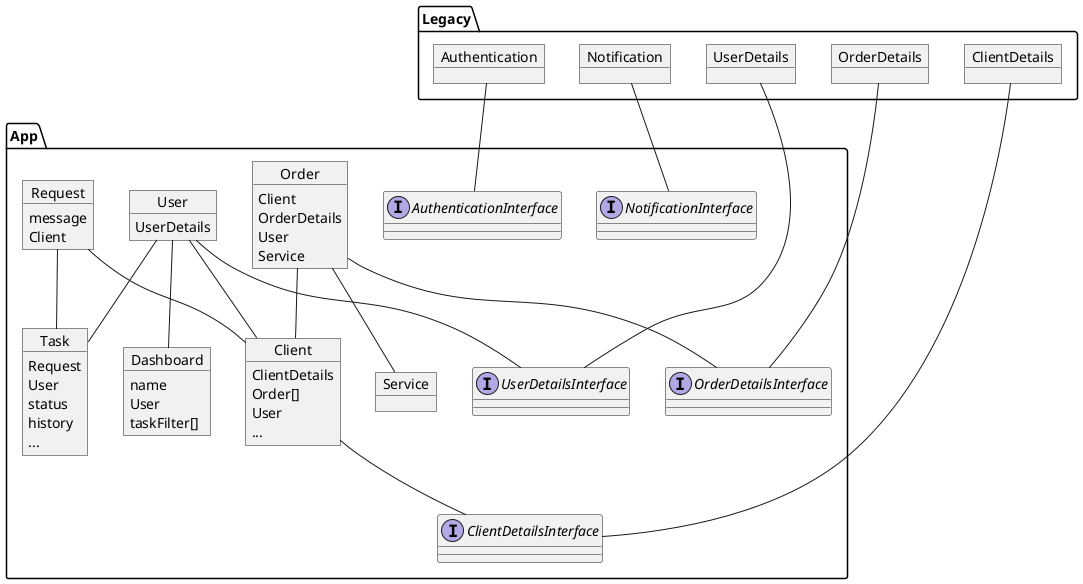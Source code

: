 @startuml Entity

package Legacy {

    object Notification
    object Authentication
    object ClientDetails
    object OrderDetails
    object UserDetails

}

package App {

    interface UserDetailsInterface
    interface NotificationInterface
    interface AuthenticationInterface
    interface ClientDetailsInterface
    interface OrderDetailsInterface

    object User {
        UserDetails
    }

    object Client {
        ClientDetails
        Order[]
        User
        ...
    }

    object Order {
        Client
        OrderDetails
        User
        Service
    }

    object Service {
    }

    object Request {
        message
        Client
    }

    object Dashboard {
        name
        User
        taskFilter[]
    }

    object Task {
        Request
        User
        status
        history
        ...
    }

}

Order -- Service
Order -- Client
Request -- Client
Request -- Task
User -- Task
User -- Client
User -- Dashboard
User -- UserDetailsInterface
Client -- ClientDetailsInterface
Order -- OrderDetailsInterface


Notification -- NotificationInterface
Authentication -- AuthenticationInterface
UserDetails -- UserDetailsInterface
ClientDetails -- ClientDetailsInterface
OrderDetails -- OrderDetailsInterface

@enduml

@startuml SequenceGlobal

actor       Client as Client
actor       Manager1 as User
actor       Manager2 as User2

Client -> User : Устное или \nписьменное обращение
User -> App : Ввод данных обращения
App <- Legacy : Список клиентов
App <- Legacy : Список заказов

User -> App : : Создание обращеня
App -> App : Создание задач на основании обращения
App -> Legacy: Создание оповещений о новых задачах
User2 <- Legacy: Оповещений о задачах
User2 -> App: Просмотр доски задач
User2 -> User2: Обработка и выполнение задачи
User2 -> App: Смена статуса задачи, \nзакрытие
App -> Legacy: Создание оповещений о закрытии задач
Client <- Legacy: Оповещение о решении задачи

@enduml


@startuml SequenceApp

actor       Client as Client
actor       Manager1 as User
actor       Manager2 as User2

Client -> User : Устное или \nписьменное обращение
User -> App : Ввод данных обращения
App <- Legacy : Список клиентов
App <- Legacy : Список заказов

User -> App : : Создание обращеня
App -> App : Создание задач на основании обращения
App -> Legacy: Создание оповещений о новых задачах
User2 <- Legacy: Оповещений о задачах
User2 -> App: Просмотр доски задач
User2 -> User2: Обработка и выполнение задачи
User2 -> App: Смена статуса задачи, \nзакрытие
App -> Legacy: Создание оповещений о закрытии задач
Client <- Legacy: Оповещение о решении задачи

@enduml